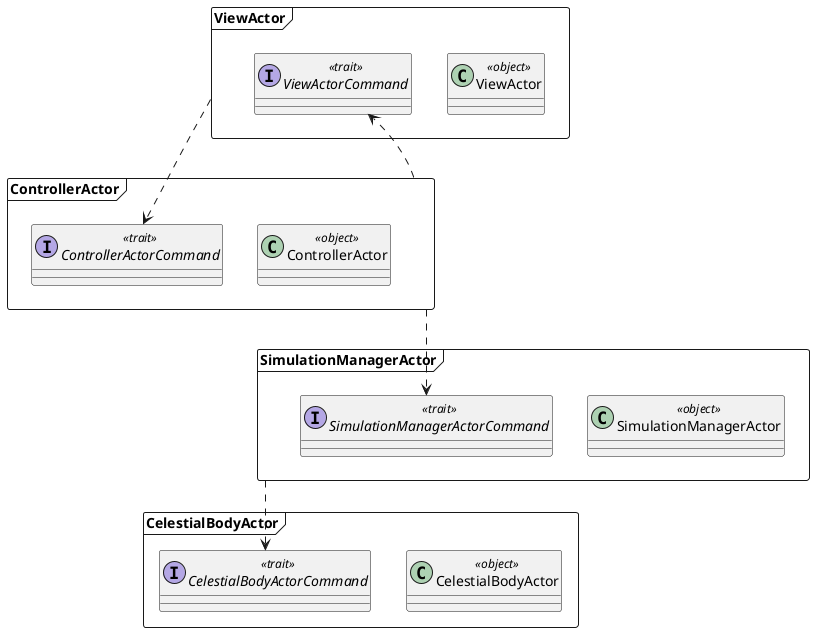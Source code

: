 @startuml

package ViewActor <<Frame>> {
  class ViewActor << object >>
  interface ViewActorCommand << trait >>
}

package ControllerActor <<Frame>> {
  class ControllerActor << object >>
  interface ControllerActorCommand << trait >>
}

package SimulationManagerActor <<Frame>> {
  class SimulationManagerActor << object >>
  interface SimulationManagerActorCommand << trait >>
}

package CelestialBodyActor <<Frame>> {
  class CelestialBodyActor << object >>
  interface CelestialBodyActorCommand << trait >>
}

ViewActor ..> ControllerActorCommand
ControllerActor ..> ViewActorCommand
ControllerActor ..> SimulationManagerActorCommand
SimulationManagerActor ..> CelestialBodyActorCommand

@enduml